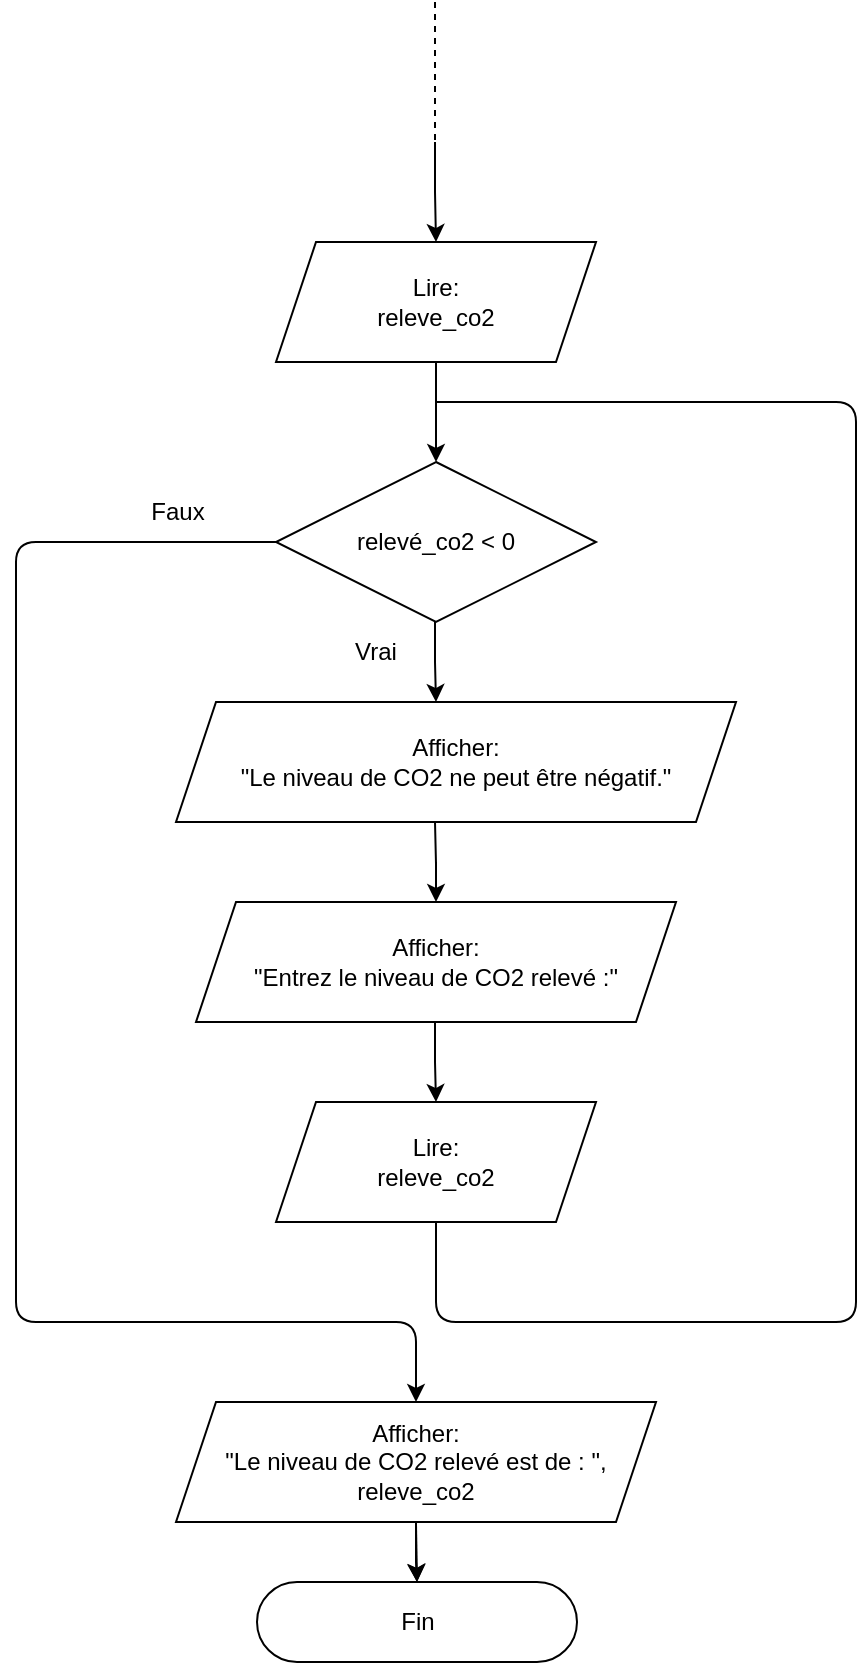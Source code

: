 <mxfile>
    <diagram name="Page-1" id="Cm9F1rQ8WK53ojGIwAwU">
        <mxGraphModel dx="325" dy="179" grid="1" gridSize="10" guides="1" tooltips="1" connect="1" arrows="1" fold="1" page="1" pageScale="1" pageWidth="827" pageHeight="1169" math="0" shadow="0">
            <root>
                <mxCell id="0"/>
                <mxCell id="1" parent="0"/>
                <mxCell id="MYQD-pjMW_1dr9uIbq9s-29" value="" style="edgeStyle=orthogonalEdgeStyle;rounded=0;orthogonalLoop=1;jettySize=auto;html=1;strokeColor=#000000;" parent="1" source="MYQD-pjMW_1dr9uIbq9s-30" target="MYQD-pjMW_1dr9uIbq9s-31" edge="1">
                    <mxGeometry relative="1" as="geometry"/>
                </mxCell>
                <mxCell id="MYQD-pjMW_1dr9uIbq9s-30" value="Lire:&lt;div&gt;releve_co2&lt;br&gt;&lt;/div&gt;" style="shape=parallelogram;perimeter=parallelogramPerimeter;whiteSpace=wrap;html=1;fixedSize=1;" parent="1" vertex="1">
                    <mxGeometry x="310" y="220" width="160" height="60" as="geometry"/>
                </mxCell>
                <mxCell id="MYQD-pjMW_1dr9uIbq9s-31" value="relevé_co2 &amp;lt; 0" style="rhombus;whiteSpace=wrap;html=1;" parent="1" vertex="1">
                    <mxGeometry x="310" y="330" width="160" height="80" as="geometry"/>
                </mxCell>
                <mxCell id="MYQD-pjMW_1dr9uIbq9s-32" value="Afficher:&lt;div&gt;&quot;Le niveau de CO2 ne peut être négatif.&quot;&lt;/div&gt;" style="shape=parallelogram;perimeter=parallelogramPerimeter;whiteSpace=wrap;html=1;fixedSize=1;" parent="1" vertex="1">
                    <mxGeometry x="260" y="450" width="280" height="60" as="geometry"/>
                </mxCell>
                <mxCell id="MYQD-pjMW_1dr9uIbq9s-33" value="" style="edgeStyle=orthogonalEdgeStyle;rounded=0;orthogonalLoop=1;jettySize=auto;html=1;strokeColor=#000000;" parent="1" edge="1">
                    <mxGeometry relative="1" as="geometry">
                        <mxPoint x="389.5" y="170" as="sourcePoint"/>
                        <mxPoint x="390" y="220" as="targetPoint"/>
                        <Array as="points">
                            <mxPoint x="390" y="195"/>
                            <mxPoint x="390" y="195"/>
                        </Array>
                    </mxGeometry>
                </mxCell>
                <mxCell id="MYQD-pjMW_1dr9uIbq9s-34" value="" style="edgeStyle=orthogonalEdgeStyle;rounded=0;orthogonalLoop=1;jettySize=auto;html=1;strokeColor=#000000;" parent="1" edge="1">
                    <mxGeometry relative="1" as="geometry">
                        <mxPoint x="389.5" y="410" as="sourcePoint"/>
                        <mxPoint x="390" y="450" as="targetPoint"/>
                        <Array as="points">
                            <mxPoint x="390" y="430"/>
                            <mxPoint x="390" y="430"/>
                        </Array>
                    </mxGeometry>
                </mxCell>
                <mxCell id="MYQD-pjMW_1dr9uIbq9s-35" value="" style="edgeStyle=orthogonalEdgeStyle;rounded=0;orthogonalLoop=1;jettySize=auto;html=1;strokeColor=#000000;entryX=0.5;entryY=0;entryDx=0;entryDy=0;" parent="1" target="MYQD-pjMW_1dr9uIbq9s-37" edge="1">
                    <mxGeometry relative="1" as="geometry">
                        <mxPoint x="389.5" y="510" as="sourcePoint"/>
                        <mxPoint x="390" y="560" as="targetPoint"/>
                    </mxGeometry>
                </mxCell>
                <mxCell id="MYQD-pjMW_1dr9uIbq9s-36" value="Lire:&lt;div&gt;releve_co2&lt;br&gt;&lt;/div&gt;" style="shape=parallelogram;perimeter=parallelogramPerimeter;whiteSpace=wrap;html=1;fixedSize=1;" parent="1" vertex="1">
                    <mxGeometry x="310" y="650" width="160" height="60" as="geometry"/>
                </mxCell>
                <mxCell id="MYQD-pjMW_1dr9uIbq9s-37" value="Afficher:&lt;div&gt;&quot;Entrez le niveau de CO2 relevé :&quot;&lt;/div&gt;" style="shape=parallelogram;perimeter=parallelogramPerimeter;whiteSpace=wrap;html=1;fixedSize=1;" parent="1" vertex="1">
                    <mxGeometry x="270" y="550" width="240" height="60" as="geometry"/>
                </mxCell>
                <mxCell id="MYQD-pjMW_1dr9uIbq9s-38" value="" style="edgeStyle=orthogonalEdgeStyle;rounded=0;orthogonalLoop=1;jettySize=auto;html=1;strokeColor=#000000;" parent="1" edge="1">
                    <mxGeometry relative="1" as="geometry">
                        <mxPoint x="389.5" y="610" as="sourcePoint"/>
                        <mxPoint x="390" y="650" as="targetPoint"/>
                        <Array as="points">
                            <mxPoint x="390" y="630"/>
                            <mxPoint x="390" y="630"/>
                        </Array>
                    </mxGeometry>
                </mxCell>
                <mxCell id="MYQD-pjMW_1dr9uIbq9s-43" value="Vrai" style="text;html=1;align=center;verticalAlign=middle;whiteSpace=wrap;rounded=0;" parent="1" vertex="1">
                    <mxGeometry x="330" y="410" width="60" height="30" as="geometry"/>
                </mxCell>
                <mxCell id="MYQD-pjMW_1dr9uIbq9s-55" value="" style="edgeStyle=orthogonalEdgeStyle;rounded=0;orthogonalLoop=1;jettySize=auto;html=1;" parent="1" source="MYQD-pjMW_1dr9uIbq9s-48" target="MYQD-pjMW_1dr9uIbq9s-50" edge="1">
                    <mxGeometry relative="1" as="geometry"/>
                </mxCell>
                <mxCell id="MYQD-pjMW_1dr9uIbq9s-48" value="Afficher:&lt;div&gt;&quot;Le niveau de CO2 relevé est de : &quot;, releve_co2&lt;/div&gt;" style="shape=parallelogram;perimeter=parallelogramPerimeter;whiteSpace=wrap;html=1;fixedSize=1;" parent="1" vertex="1">
                    <mxGeometry x="260" y="800" width="240" height="60" as="geometry"/>
                </mxCell>
                <mxCell id="MYQD-pjMW_1dr9uIbq9s-49" value="Faux" style="text;html=1;align=center;verticalAlign=middle;whiteSpace=wrap;rounded=0;" parent="1" vertex="1">
                    <mxGeometry x="230.5" y="340" width="60" height="30" as="geometry"/>
                </mxCell>
                <mxCell id="MYQD-pjMW_1dr9uIbq9s-50" value="Fin" style="rounded=1;whiteSpace=wrap;html=1;arcSize=50;" parent="1" vertex="1">
                    <mxGeometry x="300.5" y="890" width="160" height="40" as="geometry"/>
                </mxCell>
                <mxCell id="MYQD-pjMW_1dr9uIbq9s-51" value="" style="edgeStyle=orthogonalEdgeStyle;rounded=0;orthogonalLoop=1;jettySize=auto;html=1;strokeColor=#000000;" parent="1" edge="1">
                    <mxGeometry relative="1" as="geometry">
                        <mxPoint x="380" y="861.5" as="sourcePoint"/>
                        <mxPoint x="380.5" y="890" as="targetPoint"/>
                    </mxGeometry>
                </mxCell>
                <mxCell id="MYQD-pjMW_1dr9uIbq9s-52" value="" style="endArrow=none;dashed=1;html=1;rounded=0;strokeColor=#000000;" parent="1" edge="1">
                    <mxGeometry width="50" height="50" relative="1" as="geometry">
                        <mxPoint x="389.5" y="100" as="sourcePoint"/>
                        <mxPoint x="389.5" y="170" as="targetPoint"/>
                    </mxGeometry>
                </mxCell>
                <mxCell id="MYQD-pjMW_1dr9uIbq9s-54" value="" style="endArrow=none;html=1;rounded=1;exitX=0.5;exitY=1;exitDx=0;exitDy=0;curved=0;" parent="1" source="MYQD-pjMW_1dr9uIbq9s-36" edge="1">
                    <mxGeometry width="50" height="50" relative="1" as="geometry">
                        <mxPoint x="380" y="610" as="sourcePoint"/>
                        <mxPoint x="390" y="300" as="targetPoint"/>
                        <Array as="points">
                            <mxPoint x="390" y="760"/>
                            <mxPoint x="600" y="760"/>
                            <mxPoint x="600" y="300"/>
                        </Array>
                    </mxGeometry>
                </mxCell>
                <mxCell id="MYQD-pjMW_1dr9uIbq9s-56" value="" style="endArrow=classic;html=1;rounded=1;exitX=0;exitY=0.5;exitDx=0;exitDy=0;curved=0;" parent="1" source="MYQD-pjMW_1dr9uIbq9s-31" target="MYQD-pjMW_1dr9uIbq9s-48" edge="1">
                    <mxGeometry width="50" height="50" relative="1" as="geometry">
                        <mxPoint x="380" y="610" as="sourcePoint"/>
                        <mxPoint x="430" y="560" as="targetPoint"/>
                        <Array as="points">
                            <mxPoint x="180" y="370"/>
                            <mxPoint x="180" y="760"/>
                            <mxPoint x="380" y="760"/>
                        </Array>
                    </mxGeometry>
                </mxCell>
            </root>
        </mxGraphModel>
    </diagram>
</mxfile>